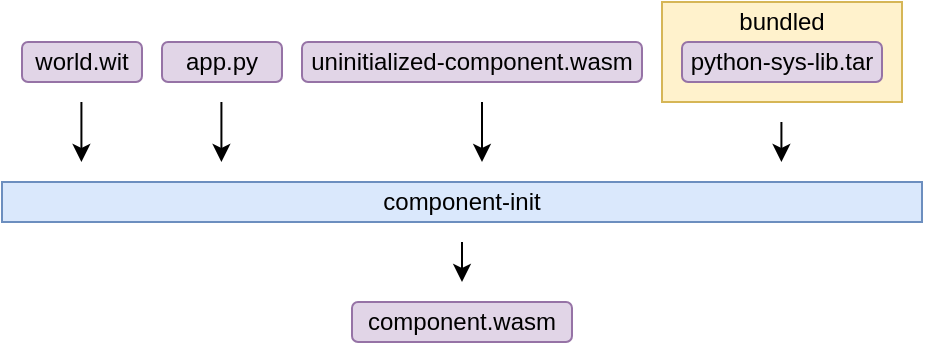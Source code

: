 <mxfile version="21.7.2" type="github">
  <diagram name="Page-1" id="wF1uMGhLeyXnpZ27aQJU">
    <mxGraphModel dx="574" dy="414" grid="1" gridSize="10" guides="1" tooltips="1" connect="1" arrows="1" fold="1" page="1" pageScale="1" pageWidth="850" pageHeight="1100" math="0" shadow="0">
      <root>
        <mxCell id="0" />
        <mxCell id="1" parent="0" />
        <mxCell id="kVbF6EgV8bhvYfWOTuWb-39" value="" style="endArrow=classic;html=1;rounded=0;" parent="1" edge="1">
          <mxGeometry width="50" height="50" relative="1" as="geometry">
            <mxPoint x="189.71" y="730" as="sourcePoint" />
            <mxPoint x="189.71" y="760" as="targetPoint" />
          </mxGeometry>
        </mxCell>
        <mxCell id="kVbF6EgV8bhvYfWOTuWb-15" value="world.wit" style="rounded=1;whiteSpace=wrap;html=1;fillColor=#e1d5e7;strokeColor=#9673a6;" parent="1" vertex="1">
          <mxGeometry x="160" y="700" width="60" height="20" as="geometry" />
        </mxCell>
        <mxCell id="kVbF6EgV8bhvYfWOTuWb-16" value="app.py" style="rounded=1;whiteSpace=wrap;html=1;fillColor=#e1d5e7;strokeColor=#9673a6;" parent="1" vertex="1">
          <mxGeometry x="230" y="700" width="60" height="20" as="geometry" />
        </mxCell>
        <mxCell id="kVbF6EgV8bhvYfWOTuWb-31" value="uninitialized-component.wasm" style="rounded=1;whiteSpace=wrap;html=1;fillColor=#e1d5e7;strokeColor=#9673a6;" parent="1" vertex="1">
          <mxGeometry x="300" y="700" width="170" height="20" as="geometry" />
        </mxCell>
        <mxCell id="kVbF6EgV8bhvYfWOTuWb-36" value="component-init" style="rounded=0;whiteSpace=wrap;html=1;fillColor=#dae8fc;strokeColor=#6c8ebf;" parent="1" vertex="1">
          <mxGeometry x="150" y="770" width="460" height="20" as="geometry" />
        </mxCell>
        <mxCell id="kVbF6EgV8bhvYfWOTuWb-37" value="" style="endArrow=classic;html=1;rounded=0;" parent="1" edge="1">
          <mxGeometry width="50" height="50" relative="1" as="geometry">
            <mxPoint x="259.71" y="730" as="sourcePoint" />
            <mxPoint x="259.71" y="760" as="targetPoint" />
          </mxGeometry>
        </mxCell>
        <mxCell id="kVbF6EgV8bhvYfWOTuWb-38" value="" style="endArrow=classic;html=1;rounded=0;" parent="1" edge="1">
          <mxGeometry width="50" height="50" relative="1" as="geometry">
            <mxPoint x="390" y="730" as="sourcePoint" />
            <mxPoint x="390" y="760" as="targetPoint" />
          </mxGeometry>
        </mxCell>
        <mxCell id="kVbF6EgV8bhvYfWOTuWb-41" value="bundled" style="rounded=0;whiteSpace=wrap;html=1;fillColor=#fff2cc;strokeColor=#d6b656;spacingTop=-30;" parent="1" vertex="1">
          <mxGeometry x="480" y="680" width="120" height="50" as="geometry" />
        </mxCell>
        <mxCell id="kVbF6EgV8bhvYfWOTuWb-42" value="python-sys-lib.tar" style="rounded=1;whiteSpace=wrap;html=1;fillColor=#e1d5e7;strokeColor=#9673a6;" parent="1" vertex="1">
          <mxGeometry x="490" y="700" width="100" height="20" as="geometry" />
        </mxCell>
        <mxCell id="kVbF6EgV8bhvYfWOTuWb-43" style="edgeStyle=orthogonalEdgeStyle;rounded=0;orthogonalLoop=1;jettySize=auto;html=1;exitX=0.5;exitY=1;exitDx=0;exitDy=0;" parent="1" source="kVbF6EgV8bhvYfWOTuWb-41" target="kVbF6EgV8bhvYfWOTuWb-41" edge="1">
          <mxGeometry relative="1" as="geometry" />
        </mxCell>
        <mxCell id="kVbF6EgV8bhvYfWOTuWb-44" value="" style="endArrow=classic;html=1;rounded=0;" parent="1" edge="1">
          <mxGeometry width="50" height="50" relative="1" as="geometry">
            <mxPoint x="539.71" y="740" as="sourcePoint" />
            <mxPoint x="539.71" y="760" as="targetPoint" />
          </mxGeometry>
        </mxCell>
        <mxCell id="kVbF6EgV8bhvYfWOTuWb-45" value="component.wasm" style="rounded=1;whiteSpace=wrap;html=1;fillColor=#e1d5e7;strokeColor=#9673a6;" parent="1" vertex="1">
          <mxGeometry x="325" y="830" width="110" height="20" as="geometry" />
        </mxCell>
        <mxCell id="kVbF6EgV8bhvYfWOTuWb-46" value="" style="endArrow=classic;html=1;rounded=0;" parent="1" edge="1">
          <mxGeometry width="50" height="50" relative="1" as="geometry">
            <mxPoint x="380" y="800" as="sourcePoint" />
            <mxPoint x="380" y="820" as="targetPoint" />
          </mxGeometry>
        </mxCell>
      </root>
    </mxGraphModel>
  </diagram>
</mxfile>

